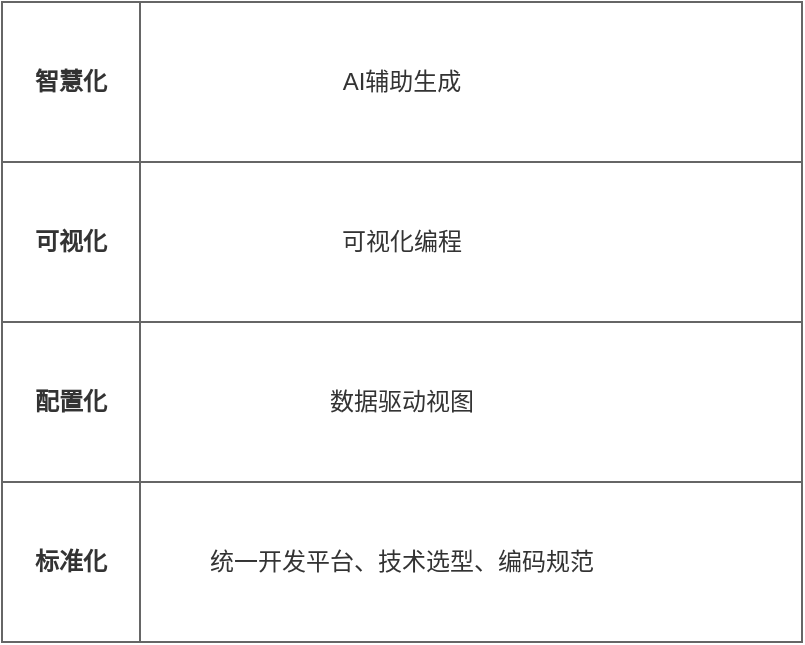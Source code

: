 <mxfile version="24.0.1" type="github">
  <diagram name="第 1 页" id="3tZ21pMMZ9bJWXgG2pwM">
    <mxGraphModel dx="683" dy="376" grid="1" gridSize="10" guides="1" tooltips="1" connect="1" arrows="1" fold="1" page="1" pageScale="1" pageWidth="827" pageHeight="1169" math="0" shadow="0">
      <root>
        <mxCell id="0" />
        <mxCell id="1" parent="0" />
        <mxCell id="r7-GNezHvX29lqFy12Uu-1" value="" style="rounded=0;whiteSpace=wrap;html=1;strokeColor=#666666;fillColor=none;glass=0;shadow=0;textShadow=0;fontStyle=1;fontColor=#333333;" parent="1" vertex="1">
          <mxGeometry x="131" y="120" width="400" height="320" as="geometry" />
        </mxCell>
        <mxCell id="r7-GNezHvX29lqFy12Uu-2" value="AI辅助生成" style="rounded=0;whiteSpace=wrap;html=1;strokeColor=#666666;fillColor=none;glass=0;shadow=0;textShadow=0;fontStyle=0;fontColor=#333333;" parent="1" vertex="1">
          <mxGeometry x="131" y="120" width="400" height="80" as="geometry" />
        </mxCell>
        <mxCell id="r7-GNezHvX29lqFy12Uu-3" value="可视化编程" style="rounded=0;whiteSpace=wrap;html=1;strokeColor=#666666;fillColor=none;glass=0;shadow=0;textShadow=0;fontStyle=0;fontColor=#333333;" parent="1" vertex="1">
          <mxGeometry x="131" y="200" width="400" height="80" as="geometry" />
        </mxCell>
        <mxCell id="r7-GNezHvX29lqFy12Uu-4" value="数据驱动视图" style="rounded=0;whiteSpace=wrap;html=1;strokeColor=#666666;fillColor=none;glass=0;shadow=0;textShadow=0;fontStyle=0;fontColor=#333333;" parent="1" vertex="1">
          <mxGeometry x="131" y="280" width="400" height="80" as="geometry" />
        </mxCell>
        <mxCell id="r7-GNezHvX29lqFy12Uu-5" value="统一开发平台、技术选型、编码规范" style="rounded=0;whiteSpace=wrap;html=1;strokeColor=#666666;fillColor=none;glass=0;shadow=0;textShadow=0;fontStyle=0;fontColor=#333333;" parent="1" vertex="1">
          <mxGeometry x="131" y="360" width="400" height="80" as="geometry" />
        </mxCell>
        <mxCell id="r7-GNezHvX29lqFy12Uu-6" value="标准化" style="rounded=0;whiteSpace=wrap;html=1;strokeColor=#666666;fillColor=none;glass=0;shadow=0;textShadow=0;fontStyle=1;fontColor=#333333;" parent="1" vertex="1">
          <mxGeometry x="131" y="360" width="69" height="80" as="geometry" />
        </mxCell>
        <mxCell id="r7-GNezHvX29lqFy12Uu-7" value="配置化" style="rounded=0;whiteSpace=wrap;html=1;strokeColor=#666666;fillColor=none;glass=0;shadow=0;textShadow=0;fontStyle=1;fontColor=#333333;" parent="1" vertex="1">
          <mxGeometry x="131" y="280" width="69" height="80" as="geometry" />
        </mxCell>
        <mxCell id="r7-GNezHvX29lqFy12Uu-8" value="可视化" style="rounded=0;whiteSpace=wrap;html=1;strokeColor=#666666;fillColor=none;glass=0;shadow=0;textShadow=0;fontStyle=1;fontColor=#333333;" parent="1" vertex="1">
          <mxGeometry x="131" y="200" width="69" height="80" as="geometry" />
        </mxCell>
        <mxCell id="r7-GNezHvX29lqFy12Uu-9" value="智慧化" style="rounded=0;whiteSpace=wrap;html=1;strokeColor=#666666;fillColor=none;glass=0;shadow=0;textShadow=0;fontStyle=1;fontColor=#333333;" parent="1" vertex="1">
          <mxGeometry x="131" y="120" width="69" height="80" as="geometry" />
        </mxCell>
      </root>
    </mxGraphModel>
  </diagram>
</mxfile>
